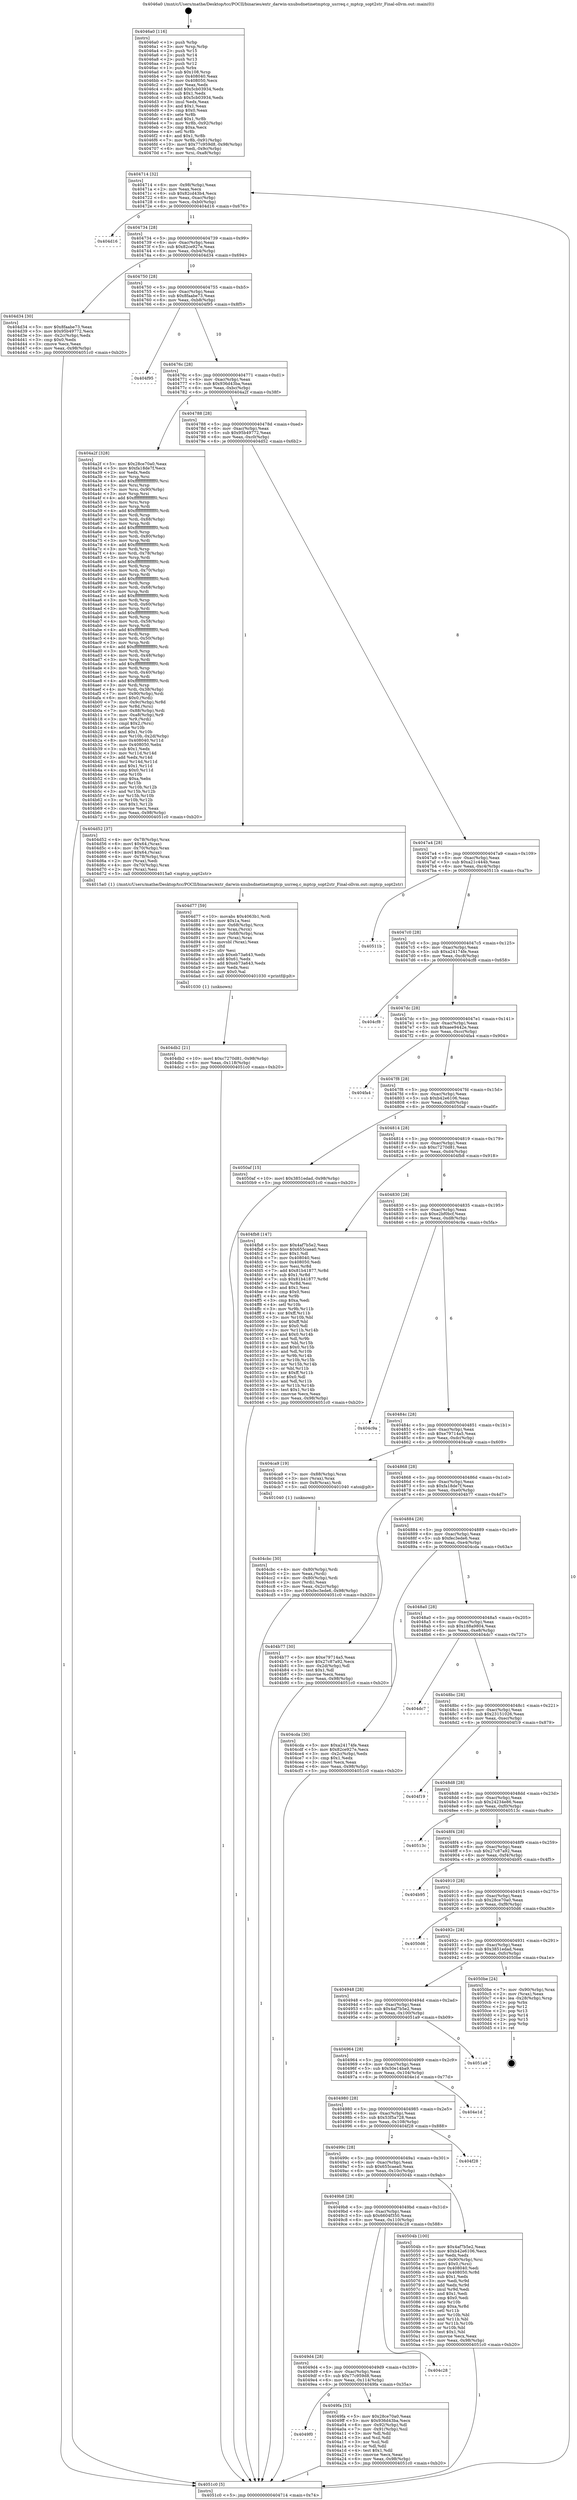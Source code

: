digraph "0x4046a0" {
  label = "0x4046a0 (/mnt/c/Users/mathe/Desktop/tcc/POCII/binaries/extr_darwin-xnubsdnetinetmptcp_usrreq.c_mptcp_sopt2str_Final-ollvm.out::main(0))"
  labelloc = "t"
  node[shape=record]

  Entry [label="",width=0.3,height=0.3,shape=circle,fillcolor=black,style=filled]
  "0x404714" [label="{
     0x404714 [32]\l
     | [instrs]\l
     &nbsp;&nbsp;0x404714 \<+6\>: mov -0x98(%rbp),%eax\l
     &nbsp;&nbsp;0x40471a \<+2\>: mov %eax,%ecx\l
     &nbsp;&nbsp;0x40471c \<+6\>: sub $0x82cd43b4,%ecx\l
     &nbsp;&nbsp;0x404722 \<+6\>: mov %eax,-0xac(%rbp)\l
     &nbsp;&nbsp;0x404728 \<+6\>: mov %ecx,-0xb0(%rbp)\l
     &nbsp;&nbsp;0x40472e \<+6\>: je 0000000000404d16 \<main+0x676\>\l
  }"]
  "0x404d16" [label="{
     0x404d16\l
  }", style=dashed]
  "0x404734" [label="{
     0x404734 [28]\l
     | [instrs]\l
     &nbsp;&nbsp;0x404734 \<+5\>: jmp 0000000000404739 \<main+0x99\>\l
     &nbsp;&nbsp;0x404739 \<+6\>: mov -0xac(%rbp),%eax\l
     &nbsp;&nbsp;0x40473f \<+5\>: sub $0x82ce927e,%eax\l
     &nbsp;&nbsp;0x404744 \<+6\>: mov %eax,-0xb4(%rbp)\l
     &nbsp;&nbsp;0x40474a \<+6\>: je 0000000000404d34 \<main+0x694\>\l
  }"]
  Exit [label="",width=0.3,height=0.3,shape=circle,fillcolor=black,style=filled,peripheries=2]
  "0x404d34" [label="{
     0x404d34 [30]\l
     | [instrs]\l
     &nbsp;&nbsp;0x404d34 \<+5\>: mov $0x8faabe73,%eax\l
     &nbsp;&nbsp;0x404d39 \<+5\>: mov $0x95b49772,%ecx\l
     &nbsp;&nbsp;0x404d3e \<+3\>: mov -0x2c(%rbp),%edx\l
     &nbsp;&nbsp;0x404d41 \<+3\>: cmp $0x0,%edx\l
     &nbsp;&nbsp;0x404d44 \<+3\>: cmove %ecx,%eax\l
     &nbsp;&nbsp;0x404d47 \<+6\>: mov %eax,-0x98(%rbp)\l
     &nbsp;&nbsp;0x404d4d \<+5\>: jmp 00000000004051c0 \<main+0xb20\>\l
  }"]
  "0x404750" [label="{
     0x404750 [28]\l
     | [instrs]\l
     &nbsp;&nbsp;0x404750 \<+5\>: jmp 0000000000404755 \<main+0xb5\>\l
     &nbsp;&nbsp;0x404755 \<+6\>: mov -0xac(%rbp),%eax\l
     &nbsp;&nbsp;0x40475b \<+5\>: sub $0x8faabe73,%eax\l
     &nbsp;&nbsp;0x404760 \<+6\>: mov %eax,-0xb8(%rbp)\l
     &nbsp;&nbsp;0x404766 \<+6\>: je 0000000000404f95 \<main+0x8f5\>\l
  }"]
  "0x404db2" [label="{
     0x404db2 [21]\l
     | [instrs]\l
     &nbsp;&nbsp;0x404db2 \<+10\>: movl $0xc7270d81,-0x98(%rbp)\l
     &nbsp;&nbsp;0x404dbc \<+6\>: mov %eax,-0x118(%rbp)\l
     &nbsp;&nbsp;0x404dc2 \<+5\>: jmp 00000000004051c0 \<main+0xb20\>\l
  }"]
  "0x404f95" [label="{
     0x404f95\l
  }", style=dashed]
  "0x40476c" [label="{
     0x40476c [28]\l
     | [instrs]\l
     &nbsp;&nbsp;0x40476c \<+5\>: jmp 0000000000404771 \<main+0xd1\>\l
     &nbsp;&nbsp;0x404771 \<+6\>: mov -0xac(%rbp),%eax\l
     &nbsp;&nbsp;0x404777 \<+5\>: sub $0x936d43ba,%eax\l
     &nbsp;&nbsp;0x40477c \<+6\>: mov %eax,-0xbc(%rbp)\l
     &nbsp;&nbsp;0x404782 \<+6\>: je 0000000000404a2f \<main+0x38f\>\l
  }"]
  "0x404d77" [label="{
     0x404d77 [59]\l
     | [instrs]\l
     &nbsp;&nbsp;0x404d77 \<+10\>: movabs $0x4063b1,%rdi\l
     &nbsp;&nbsp;0x404d81 \<+5\>: mov $0x1a,%esi\l
     &nbsp;&nbsp;0x404d86 \<+4\>: mov -0x68(%rbp),%rcx\l
     &nbsp;&nbsp;0x404d8a \<+3\>: mov %rax,(%rcx)\l
     &nbsp;&nbsp;0x404d8d \<+4\>: mov -0x68(%rbp),%rax\l
     &nbsp;&nbsp;0x404d91 \<+3\>: mov (%rax),%rax\l
     &nbsp;&nbsp;0x404d94 \<+3\>: movsbl (%rax),%eax\l
     &nbsp;&nbsp;0x404d97 \<+1\>: cltd\l
     &nbsp;&nbsp;0x404d98 \<+2\>: idiv %esi\l
     &nbsp;&nbsp;0x404d9a \<+6\>: sub $0xeb73a643,%edx\l
     &nbsp;&nbsp;0x404da0 \<+3\>: add $0x61,%edx\l
     &nbsp;&nbsp;0x404da3 \<+6\>: add $0xeb73a643,%edx\l
     &nbsp;&nbsp;0x404da9 \<+2\>: mov %edx,%esi\l
     &nbsp;&nbsp;0x404dab \<+2\>: mov $0x0,%al\l
     &nbsp;&nbsp;0x404dad \<+5\>: call 0000000000401030 \<printf@plt\>\l
     | [calls]\l
     &nbsp;&nbsp;0x401030 \{1\} (unknown)\l
  }"]
  "0x404a2f" [label="{
     0x404a2f [328]\l
     | [instrs]\l
     &nbsp;&nbsp;0x404a2f \<+5\>: mov $0x28ce70a0,%eax\l
     &nbsp;&nbsp;0x404a34 \<+5\>: mov $0xfa18de7f,%ecx\l
     &nbsp;&nbsp;0x404a39 \<+2\>: xor %edx,%edx\l
     &nbsp;&nbsp;0x404a3b \<+3\>: mov %rsp,%rsi\l
     &nbsp;&nbsp;0x404a3e \<+4\>: add $0xfffffffffffffff0,%rsi\l
     &nbsp;&nbsp;0x404a42 \<+3\>: mov %rsi,%rsp\l
     &nbsp;&nbsp;0x404a45 \<+7\>: mov %rsi,-0x90(%rbp)\l
     &nbsp;&nbsp;0x404a4c \<+3\>: mov %rsp,%rsi\l
     &nbsp;&nbsp;0x404a4f \<+4\>: add $0xfffffffffffffff0,%rsi\l
     &nbsp;&nbsp;0x404a53 \<+3\>: mov %rsi,%rsp\l
     &nbsp;&nbsp;0x404a56 \<+3\>: mov %rsp,%rdi\l
     &nbsp;&nbsp;0x404a59 \<+4\>: add $0xfffffffffffffff0,%rdi\l
     &nbsp;&nbsp;0x404a5d \<+3\>: mov %rdi,%rsp\l
     &nbsp;&nbsp;0x404a60 \<+7\>: mov %rdi,-0x88(%rbp)\l
     &nbsp;&nbsp;0x404a67 \<+3\>: mov %rsp,%rdi\l
     &nbsp;&nbsp;0x404a6a \<+4\>: add $0xfffffffffffffff0,%rdi\l
     &nbsp;&nbsp;0x404a6e \<+3\>: mov %rdi,%rsp\l
     &nbsp;&nbsp;0x404a71 \<+4\>: mov %rdi,-0x80(%rbp)\l
     &nbsp;&nbsp;0x404a75 \<+3\>: mov %rsp,%rdi\l
     &nbsp;&nbsp;0x404a78 \<+4\>: add $0xfffffffffffffff0,%rdi\l
     &nbsp;&nbsp;0x404a7c \<+3\>: mov %rdi,%rsp\l
     &nbsp;&nbsp;0x404a7f \<+4\>: mov %rdi,-0x78(%rbp)\l
     &nbsp;&nbsp;0x404a83 \<+3\>: mov %rsp,%rdi\l
     &nbsp;&nbsp;0x404a86 \<+4\>: add $0xfffffffffffffff0,%rdi\l
     &nbsp;&nbsp;0x404a8a \<+3\>: mov %rdi,%rsp\l
     &nbsp;&nbsp;0x404a8d \<+4\>: mov %rdi,-0x70(%rbp)\l
     &nbsp;&nbsp;0x404a91 \<+3\>: mov %rsp,%rdi\l
     &nbsp;&nbsp;0x404a94 \<+4\>: add $0xfffffffffffffff0,%rdi\l
     &nbsp;&nbsp;0x404a98 \<+3\>: mov %rdi,%rsp\l
     &nbsp;&nbsp;0x404a9b \<+4\>: mov %rdi,-0x68(%rbp)\l
     &nbsp;&nbsp;0x404a9f \<+3\>: mov %rsp,%rdi\l
     &nbsp;&nbsp;0x404aa2 \<+4\>: add $0xfffffffffffffff0,%rdi\l
     &nbsp;&nbsp;0x404aa6 \<+3\>: mov %rdi,%rsp\l
     &nbsp;&nbsp;0x404aa9 \<+4\>: mov %rdi,-0x60(%rbp)\l
     &nbsp;&nbsp;0x404aad \<+3\>: mov %rsp,%rdi\l
     &nbsp;&nbsp;0x404ab0 \<+4\>: add $0xfffffffffffffff0,%rdi\l
     &nbsp;&nbsp;0x404ab4 \<+3\>: mov %rdi,%rsp\l
     &nbsp;&nbsp;0x404ab7 \<+4\>: mov %rdi,-0x58(%rbp)\l
     &nbsp;&nbsp;0x404abb \<+3\>: mov %rsp,%rdi\l
     &nbsp;&nbsp;0x404abe \<+4\>: add $0xfffffffffffffff0,%rdi\l
     &nbsp;&nbsp;0x404ac2 \<+3\>: mov %rdi,%rsp\l
     &nbsp;&nbsp;0x404ac5 \<+4\>: mov %rdi,-0x50(%rbp)\l
     &nbsp;&nbsp;0x404ac9 \<+3\>: mov %rsp,%rdi\l
     &nbsp;&nbsp;0x404acc \<+4\>: add $0xfffffffffffffff0,%rdi\l
     &nbsp;&nbsp;0x404ad0 \<+3\>: mov %rdi,%rsp\l
     &nbsp;&nbsp;0x404ad3 \<+4\>: mov %rdi,-0x48(%rbp)\l
     &nbsp;&nbsp;0x404ad7 \<+3\>: mov %rsp,%rdi\l
     &nbsp;&nbsp;0x404ada \<+4\>: add $0xfffffffffffffff0,%rdi\l
     &nbsp;&nbsp;0x404ade \<+3\>: mov %rdi,%rsp\l
     &nbsp;&nbsp;0x404ae1 \<+4\>: mov %rdi,-0x40(%rbp)\l
     &nbsp;&nbsp;0x404ae5 \<+3\>: mov %rsp,%rdi\l
     &nbsp;&nbsp;0x404ae8 \<+4\>: add $0xfffffffffffffff0,%rdi\l
     &nbsp;&nbsp;0x404aec \<+3\>: mov %rdi,%rsp\l
     &nbsp;&nbsp;0x404aef \<+4\>: mov %rdi,-0x38(%rbp)\l
     &nbsp;&nbsp;0x404af3 \<+7\>: mov -0x90(%rbp),%rdi\l
     &nbsp;&nbsp;0x404afa \<+6\>: movl $0x0,(%rdi)\l
     &nbsp;&nbsp;0x404b00 \<+7\>: mov -0x9c(%rbp),%r8d\l
     &nbsp;&nbsp;0x404b07 \<+3\>: mov %r8d,(%rsi)\l
     &nbsp;&nbsp;0x404b0a \<+7\>: mov -0x88(%rbp),%rdi\l
     &nbsp;&nbsp;0x404b11 \<+7\>: mov -0xa8(%rbp),%r9\l
     &nbsp;&nbsp;0x404b18 \<+3\>: mov %r9,(%rdi)\l
     &nbsp;&nbsp;0x404b1b \<+3\>: cmpl $0x2,(%rsi)\l
     &nbsp;&nbsp;0x404b1e \<+4\>: setne %r10b\l
     &nbsp;&nbsp;0x404b22 \<+4\>: and $0x1,%r10b\l
     &nbsp;&nbsp;0x404b26 \<+4\>: mov %r10b,-0x2d(%rbp)\l
     &nbsp;&nbsp;0x404b2a \<+8\>: mov 0x408040,%r11d\l
     &nbsp;&nbsp;0x404b32 \<+7\>: mov 0x408050,%ebx\l
     &nbsp;&nbsp;0x404b39 \<+3\>: sub $0x1,%edx\l
     &nbsp;&nbsp;0x404b3c \<+3\>: mov %r11d,%r14d\l
     &nbsp;&nbsp;0x404b3f \<+3\>: add %edx,%r14d\l
     &nbsp;&nbsp;0x404b42 \<+4\>: imul %r14d,%r11d\l
     &nbsp;&nbsp;0x404b46 \<+4\>: and $0x1,%r11d\l
     &nbsp;&nbsp;0x404b4a \<+4\>: cmp $0x0,%r11d\l
     &nbsp;&nbsp;0x404b4e \<+4\>: sete %r10b\l
     &nbsp;&nbsp;0x404b52 \<+3\>: cmp $0xa,%ebx\l
     &nbsp;&nbsp;0x404b55 \<+4\>: setl %r15b\l
     &nbsp;&nbsp;0x404b59 \<+3\>: mov %r10b,%r12b\l
     &nbsp;&nbsp;0x404b5c \<+3\>: and %r15b,%r12b\l
     &nbsp;&nbsp;0x404b5f \<+3\>: xor %r15b,%r10b\l
     &nbsp;&nbsp;0x404b62 \<+3\>: or %r10b,%r12b\l
     &nbsp;&nbsp;0x404b65 \<+4\>: test $0x1,%r12b\l
     &nbsp;&nbsp;0x404b69 \<+3\>: cmovne %ecx,%eax\l
     &nbsp;&nbsp;0x404b6c \<+6\>: mov %eax,-0x98(%rbp)\l
     &nbsp;&nbsp;0x404b72 \<+5\>: jmp 00000000004051c0 \<main+0xb20\>\l
  }"]
  "0x404788" [label="{
     0x404788 [28]\l
     | [instrs]\l
     &nbsp;&nbsp;0x404788 \<+5\>: jmp 000000000040478d \<main+0xed\>\l
     &nbsp;&nbsp;0x40478d \<+6\>: mov -0xac(%rbp),%eax\l
     &nbsp;&nbsp;0x404793 \<+5\>: sub $0x95b49772,%eax\l
     &nbsp;&nbsp;0x404798 \<+6\>: mov %eax,-0xc0(%rbp)\l
     &nbsp;&nbsp;0x40479e \<+6\>: je 0000000000404d52 \<main+0x6b2\>\l
  }"]
  "0x404cbc" [label="{
     0x404cbc [30]\l
     | [instrs]\l
     &nbsp;&nbsp;0x404cbc \<+4\>: mov -0x80(%rbp),%rdi\l
     &nbsp;&nbsp;0x404cc0 \<+2\>: mov %eax,(%rdi)\l
     &nbsp;&nbsp;0x404cc2 \<+4\>: mov -0x80(%rbp),%rdi\l
     &nbsp;&nbsp;0x404cc6 \<+2\>: mov (%rdi),%eax\l
     &nbsp;&nbsp;0x404cc8 \<+3\>: mov %eax,-0x2c(%rbp)\l
     &nbsp;&nbsp;0x404ccb \<+10\>: movl $0xfec3ede6,-0x98(%rbp)\l
     &nbsp;&nbsp;0x404cd5 \<+5\>: jmp 00000000004051c0 \<main+0xb20\>\l
  }"]
  "0x404d52" [label="{
     0x404d52 [37]\l
     | [instrs]\l
     &nbsp;&nbsp;0x404d52 \<+4\>: mov -0x78(%rbp),%rax\l
     &nbsp;&nbsp;0x404d56 \<+6\>: movl $0x64,(%rax)\l
     &nbsp;&nbsp;0x404d5c \<+4\>: mov -0x70(%rbp),%rax\l
     &nbsp;&nbsp;0x404d60 \<+6\>: movl $0x64,(%rax)\l
     &nbsp;&nbsp;0x404d66 \<+4\>: mov -0x78(%rbp),%rax\l
     &nbsp;&nbsp;0x404d6a \<+2\>: mov (%rax),%edi\l
     &nbsp;&nbsp;0x404d6c \<+4\>: mov -0x70(%rbp),%rax\l
     &nbsp;&nbsp;0x404d70 \<+2\>: mov (%rax),%esi\l
     &nbsp;&nbsp;0x404d72 \<+5\>: call 00000000004015a0 \<mptcp_sopt2str\>\l
     | [calls]\l
     &nbsp;&nbsp;0x4015a0 \{1\} (/mnt/c/Users/mathe/Desktop/tcc/POCII/binaries/extr_darwin-xnubsdnetinetmptcp_usrreq.c_mptcp_sopt2str_Final-ollvm.out::mptcp_sopt2str)\l
  }"]
  "0x4047a4" [label="{
     0x4047a4 [28]\l
     | [instrs]\l
     &nbsp;&nbsp;0x4047a4 \<+5\>: jmp 00000000004047a9 \<main+0x109\>\l
     &nbsp;&nbsp;0x4047a9 \<+6\>: mov -0xac(%rbp),%eax\l
     &nbsp;&nbsp;0x4047af \<+5\>: sub $0xa21c444b,%eax\l
     &nbsp;&nbsp;0x4047b4 \<+6\>: mov %eax,-0xc4(%rbp)\l
     &nbsp;&nbsp;0x4047ba \<+6\>: je 000000000040511b \<main+0xa7b\>\l
  }"]
  "0x4046a0" [label="{
     0x4046a0 [116]\l
     | [instrs]\l
     &nbsp;&nbsp;0x4046a0 \<+1\>: push %rbp\l
     &nbsp;&nbsp;0x4046a1 \<+3\>: mov %rsp,%rbp\l
     &nbsp;&nbsp;0x4046a4 \<+2\>: push %r15\l
     &nbsp;&nbsp;0x4046a6 \<+2\>: push %r14\l
     &nbsp;&nbsp;0x4046a8 \<+2\>: push %r13\l
     &nbsp;&nbsp;0x4046aa \<+2\>: push %r12\l
     &nbsp;&nbsp;0x4046ac \<+1\>: push %rbx\l
     &nbsp;&nbsp;0x4046ad \<+7\>: sub $0x108,%rsp\l
     &nbsp;&nbsp;0x4046b4 \<+7\>: mov 0x408040,%eax\l
     &nbsp;&nbsp;0x4046bb \<+7\>: mov 0x408050,%ecx\l
     &nbsp;&nbsp;0x4046c2 \<+2\>: mov %eax,%edx\l
     &nbsp;&nbsp;0x4046c4 \<+6\>: add $0x5cb03934,%edx\l
     &nbsp;&nbsp;0x4046ca \<+3\>: sub $0x1,%edx\l
     &nbsp;&nbsp;0x4046cd \<+6\>: sub $0x5cb03934,%edx\l
     &nbsp;&nbsp;0x4046d3 \<+3\>: imul %edx,%eax\l
     &nbsp;&nbsp;0x4046d6 \<+3\>: and $0x1,%eax\l
     &nbsp;&nbsp;0x4046d9 \<+3\>: cmp $0x0,%eax\l
     &nbsp;&nbsp;0x4046dc \<+4\>: sete %r8b\l
     &nbsp;&nbsp;0x4046e0 \<+4\>: and $0x1,%r8b\l
     &nbsp;&nbsp;0x4046e4 \<+7\>: mov %r8b,-0x92(%rbp)\l
     &nbsp;&nbsp;0x4046eb \<+3\>: cmp $0xa,%ecx\l
     &nbsp;&nbsp;0x4046ee \<+4\>: setl %r8b\l
     &nbsp;&nbsp;0x4046f2 \<+4\>: and $0x1,%r8b\l
     &nbsp;&nbsp;0x4046f6 \<+7\>: mov %r8b,-0x91(%rbp)\l
     &nbsp;&nbsp;0x4046fd \<+10\>: movl $0x77c959d8,-0x98(%rbp)\l
     &nbsp;&nbsp;0x404707 \<+6\>: mov %edi,-0x9c(%rbp)\l
     &nbsp;&nbsp;0x40470d \<+7\>: mov %rsi,-0xa8(%rbp)\l
  }"]
  "0x40511b" [label="{
     0x40511b\l
  }", style=dashed]
  "0x4047c0" [label="{
     0x4047c0 [28]\l
     | [instrs]\l
     &nbsp;&nbsp;0x4047c0 \<+5\>: jmp 00000000004047c5 \<main+0x125\>\l
     &nbsp;&nbsp;0x4047c5 \<+6\>: mov -0xac(%rbp),%eax\l
     &nbsp;&nbsp;0x4047cb \<+5\>: sub $0xa24174fe,%eax\l
     &nbsp;&nbsp;0x4047d0 \<+6\>: mov %eax,-0xc8(%rbp)\l
     &nbsp;&nbsp;0x4047d6 \<+6\>: je 0000000000404cf8 \<main+0x658\>\l
  }"]
  "0x4051c0" [label="{
     0x4051c0 [5]\l
     | [instrs]\l
     &nbsp;&nbsp;0x4051c0 \<+5\>: jmp 0000000000404714 \<main+0x74\>\l
  }"]
  "0x404cf8" [label="{
     0x404cf8\l
  }", style=dashed]
  "0x4047dc" [label="{
     0x4047dc [28]\l
     | [instrs]\l
     &nbsp;&nbsp;0x4047dc \<+5\>: jmp 00000000004047e1 \<main+0x141\>\l
     &nbsp;&nbsp;0x4047e1 \<+6\>: mov -0xac(%rbp),%eax\l
     &nbsp;&nbsp;0x4047e7 \<+5\>: sub $0xaee9442e,%eax\l
     &nbsp;&nbsp;0x4047ec \<+6\>: mov %eax,-0xcc(%rbp)\l
     &nbsp;&nbsp;0x4047f2 \<+6\>: je 0000000000404fa4 \<main+0x904\>\l
  }"]
  "0x4049f0" [label="{
     0x4049f0\l
  }", style=dashed]
  "0x404fa4" [label="{
     0x404fa4\l
  }", style=dashed]
  "0x4047f8" [label="{
     0x4047f8 [28]\l
     | [instrs]\l
     &nbsp;&nbsp;0x4047f8 \<+5\>: jmp 00000000004047fd \<main+0x15d\>\l
     &nbsp;&nbsp;0x4047fd \<+6\>: mov -0xac(%rbp),%eax\l
     &nbsp;&nbsp;0x404803 \<+5\>: sub $0xb42e6106,%eax\l
     &nbsp;&nbsp;0x404808 \<+6\>: mov %eax,-0xd0(%rbp)\l
     &nbsp;&nbsp;0x40480e \<+6\>: je 00000000004050af \<main+0xa0f\>\l
  }"]
  "0x4049fa" [label="{
     0x4049fa [53]\l
     | [instrs]\l
     &nbsp;&nbsp;0x4049fa \<+5\>: mov $0x28ce70a0,%eax\l
     &nbsp;&nbsp;0x4049ff \<+5\>: mov $0x936d43ba,%ecx\l
     &nbsp;&nbsp;0x404a04 \<+6\>: mov -0x92(%rbp),%dl\l
     &nbsp;&nbsp;0x404a0a \<+7\>: mov -0x91(%rbp),%sil\l
     &nbsp;&nbsp;0x404a11 \<+3\>: mov %dl,%dil\l
     &nbsp;&nbsp;0x404a14 \<+3\>: and %sil,%dil\l
     &nbsp;&nbsp;0x404a17 \<+3\>: xor %sil,%dl\l
     &nbsp;&nbsp;0x404a1a \<+3\>: or %dl,%dil\l
     &nbsp;&nbsp;0x404a1d \<+4\>: test $0x1,%dil\l
     &nbsp;&nbsp;0x404a21 \<+3\>: cmovne %ecx,%eax\l
     &nbsp;&nbsp;0x404a24 \<+6\>: mov %eax,-0x98(%rbp)\l
     &nbsp;&nbsp;0x404a2a \<+5\>: jmp 00000000004051c0 \<main+0xb20\>\l
  }"]
  "0x4050af" [label="{
     0x4050af [15]\l
     | [instrs]\l
     &nbsp;&nbsp;0x4050af \<+10\>: movl $0x3851edad,-0x98(%rbp)\l
     &nbsp;&nbsp;0x4050b9 \<+5\>: jmp 00000000004051c0 \<main+0xb20\>\l
  }"]
  "0x404814" [label="{
     0x404814 [28]\l
     | [instrs]\l
     &nbsp;&nbsp;0x404814 \<+5\>: jmp 0000000000404819 \<main+0x179\>\l
     &nbsp;&nbsp;0x404819 \<+6\>: mov -0xac(%rbp),%eax\l
     &nbsp;&nbsp;0x40481f \<+5\>: sub $0xc7270d81,%eax\l
     &nbsp;&nbsp;0x404824 \<+6\>: mov %eax,-0xd4(%rbp)\l
     &nbsp;&nbsp;0x40482a \<+6\>: je 0000000000404fb8 \<main+0x918\>\l
  }"]
  "0x4049d4" [label="{
     0x4049d4 [28]\l
     | [instrs]\l
     &nbsp;&nbsp;0x4049d4 \<+5\>: jmp 00000000004049d9 \<main+0x339\>\l
     &nbsp;&nbsp;0x4049d9 \<+6\>: mov -0xac(%rbp),%eax\l
     &nbsp;&nbsp;0x4049df \<+5\>: sub $0x77c959d8,%eax\l
     &nbsp;&nbsp;0x4049e4 \<+6\>: mov %eax,-0x114(%rbp)\l
     &nbsp;&nbsp;0x4049ea \<+6\>: je 00000000004049fa \<main+0x35a\>\l
  }"]
  "0x404fb8" [label="{
     0x404fb8 [147]\l
     | [instrs]\l
     &nbsp;&nbsp;0x404fb8 \<+5\>: mov $0x4af7b5e2,%eax\l
     &nbsp;&nbsp;0x404fbd \<+5\>: mov $0x655caea0,%ecx\l
     &nbsp;&nbsp;0x404fc2 \<+2\>: mov $0x1,%dl\l
     &nbsp;&nbsp;0x404fc4 \<+7\>: mov 0x408040,%esi\l
     &nbsp;&nbsp;0x404fcb \<+7\>: mov 0x408050,%edi\l
     &nbsp;&nbsp;0x404fd2 \<+3\>: mov %esi,%r8d\l
     &nbsp;&nbsp;0x404fd5 \<+7\>: add $0x81b41877,%r8d\l
     &nbsp;&nbsp;0x404fdc \<+4\>: sub $0x1,%r8d\l
     &nbsp;&nbsp;0x404fe0 \<+7\>: sub $0x81b41877,%r8d\l
     &nbsp;&nbsp;0x404fe7 \<+4\>: imul %r8d,%esi\l
     &nbsp;&nbsp;0x404feb \<+3\>: and $0x1,%esi\l
     &nbsp;&nbsp;0x404fee \<+3\>: cmp $0x0,%esi\l
     &nbsp;&nbsp;0x404ff1 \<+4\>: sete %r9b\l
     &nbsp;&nbsp;0x404ff5 \<+3\>: cmp $0xa,%edi\l
     &nbsp;&nbsp;0x404ff8 \<+4\>: setl %r10b\l
     &nbsp;&nbsp;0x404ffc \<+3\>: mov %r9b,%r11b\l
     &nbsp;&nbsp;0x404fff \<+4\>: xor $0xff,%r11b\l
     &nbsp;&nbsp;0x405003 \<+3\>: mov %r10b,%bl\l
     &nbsp;&nbsp;0x405006 \<+3\>: xor $0xff,%bl\l
     &nbsp;&nbsp;0x405009 \<+3\>: xor $0x0,%dl\l
     &nbsp;&nbsp;0x40500c \<+3\>: mov %r11b,%r14b\l
     &nbsp;&nbsp;0x40500f \<+4\>: and $0x0,%r14b\l
     &nbsp;&nbsp;0x405013 \<+3\>: and %dl,%r9b\l
     &nbsp;&nbsp;0x405016 \<+3\>: mov %bl,%r15b\l
     &nbsp;&nbsp;0x405019 \<+4\>: and $0x0,%r15b\l
     &nbsp;&nbsp;0x40501d \<+3\>: and %dl,%r10b\l
     &nbsp;&nbsp;0x405020 \<+3\>: or %r9b,%r14b\l
     &nbsp;&nbsp;0x405023 \<+3\>: or %r10b,%r15b\l
     &nbsp;&nbsp;0x405026 \<+3\>: xor %r15b,%r14b\l
     &nbsp;&nbsp;0x405029 \<+3\>: or %bl,%r11b\l
     &nbsp;&nbsp;0x40502c \<+4\>: xor $0xff,%r11b\l
     &nbsp;&nbsp;0x405030 \<+3\>: or $0x0,%dl\l
     &nbsp;&nbsp;0x405033 \<+3\>: and %dl,%r11b\l
     &nbsp;&nbsp;0x405036 \<+3\>: or %r11b,%r14b\l
     &nbsp;&nbsp;0x405039 \<+4\>: test $0x1,%r14b\l
     &nbsp;&nbsp;0x40503d \<+3\>: cmovne %ecx,%eax\l
     &nbsp;&nbsp;0x405040 \<+6\>: mov %eax,-0x98(%rbp)\l
     &nbsp;&nbsp;0x405046 \<+5\>: jmp 00000000004051c0 \<main+0xb20\>\l
  }"]
  "0x404830" [label="{
     0x404830 [28]\l
     | [instrs]\l
     &nbsp;&nbsp;0x404830 \<+5\>: jmp 0000000000404835 \<main+0x195\>\l
     &nbsp;&nbsp;0x404835 \<+6\>: mov -0xac(%rbp),%eax\l
     &nbsp;&nbsp;0x40483b \<+5\>: sub $0xe2bf0bcf,%eax\l
     &nbsp;&nbsp;0x404840 \<+6\>: mov %eax,-0xd8(%rbp)\l
     &nbsp;&nbsp;0x404846 \<+6\>: je 0000000000404c9a \<main+0x5fa\>\l
  }"]
  "0x404c28" [label="{
     0x404c28\l
  }", style=dashed]
  "0x404c9a" [label="{
     0x404c9a\l
  }", style=dashed]
  "0x40484c" [label="{
     0x40484c [28]\l
     | [instrs]\l
     &nbsp;&nbsp;0x40484c \<+5\>: jmp 0000000000404851 \<main+0x1b1\>\l
     &nbsp;&nbsp;0x404851 \<+6\>: mov -0xac(%rbp),%eax\l
     &nbsp;&nbsp;0x404857 \<+5\>: sub $0xe79714a5,%eax\l
     &nbsp;&nbsp;0x40485c \<+6\>: mov %eax,-0xdc(%rbp)\l
     &nbsp;&nbsp;0x404862 \<+6\>: je 0000000000404ca9 \<main+0x609\>\l
  }"]
  "0x4049b8" [label="{
     0x4049b8 [28]\l
     | [instrs]\l
     &nbsp;&nbsp;0x4049b8 \<+5\>: jmp 00000000004049bd \<main+0x31d\>\l
     &nbsp;&nbsp;0x4049bd \<+6\>: mov -0xac(%rbp),%eax\l
     &nbsp;&nbsp;0x4049c3 \<+5\>: sub $0x6604f350,%eax\l
     &nbsp;&nbsp;0x4049c8 \<+6\>: mov %eax,-0x110(%rbp)\l
     &nbsp;&nbsp;0x4049ce \<+6\>: je 0000000000404c28 \<main+0x588\>\l
  }"]
  "0x404ca9" [label="{
     0x404ca9 [19]\l
     | [instrs]\l
     &nbsp;&nbsp;0x404ca9 \<+7\>: mov -0x88(%rbp),%rax\l
     &nbsp;&nbsp;0x404cb0 \<+3\>: mov (%rax),%rax\l
     &nbsp;&nbsp;0x404cb3 \<+4\>: mov 0x8(%rax),%rdi\l
     &nbsp;&nbsp;0x404cb7 \<+5\>: call 0000000000401040 \<atoi@plt\>\l
     | [calls]\l
     &nbsp;&nbsp;0x401040 \{1\} (unknown)\l
  }"]
  "0x404868" [label="{
     0x404868 [28]\l
     | [instrs]\l
     &nbsp;&nbsp;0x404868 \<+5\>: jmp 000000000040486d \<main+0x1cd\>\l
     &nbsp;&nbsp;0x40486d \<+6\>: mov -0xac(%rbp),%eax\l
     &nbsp;&nbsp;0x404873 \<+5\>: sub $0xfa18de7f,%eax\l
     &nbsp;&nbsp;0x404878 \<+6\>: mov %eax,-0xe0(%rbp)\l
     &nbsp;&nbsp;0x40487e \<+6\>: je 0000000000404b77 \<main+0x4d7\>\l
  }"]
  "0x40504b" [label="{
     0x40504b [100]\l
     | [instrs]\l
     &nbsp;&nbsp;0x40504b \<+5\>: mov $0x4af7b5e2,%eax\l
     &nbsp;&nbsp;0x405050 \<+5\>: mov $0xb42e6106,%ecx\l
     &nbsp;&nbsp;0x405055 \<+2\>: xor %edx,%edx\l
     &nbsp;&nbsp;0x405057 \<+7\>: mov -0x90(%rbp),%rsi\l
     &nbsp;&nbsp;0x40505e \<+6\>: movl $0x0,(%rsi)\l
     &nbsp;&nbsp;0x405064 \<+7\>: mov 0x408040,%edi\l
     &nbsp;&nbsp;0x40506b \<+8\>: mov 0x408050,%r8d\l
     &nbsp;&nbsp;0x405073 \<+3\>: sub $0x1,%edx\l
     &nbsp;&nbsp;0x405076 \<+3\>: mov %edi,%r9d\l
     &nbsp;&nbsp;0x405079 \<+3\>: add %edx,%r9d\l
     &nbsp;&nbsp;0x40507c \<+4\>: imul %r9d,%edi\l
     &nbsp;&nbsp;0x405080 \<+3\>: and $0x1,%edi\l
     &nbsp;&nbsp;0x405083 \<+3\>: cmp $0x0,%edi\l
     &nbsp;&nbsp;0x405086 \<+4\>: sete %r10b\l
     &nbsp;&nbsp;0x40508a \<+4\>: cmp $0xa,%r8d\l
     &nbsp;&nbsp;0x40508e \<+4\>: setl %r11b\l
     &nbsp;&nbsp;0x405092 \<+3\>: mov %r10b,%bl\l
     &nbsp;&nbsp;0x405095 \<+3\>: and %r11b,%bl\l
     &nbsp;&nbsp;0x405098 \<+3\>: xor %r11b,%r10b\l
     &nbsp;&nbsp;0x40509b \<+3\>: or %r10b,%bl\l
     &nbsp;&nbsp;0x40509e \<+3\>: test $0x1,%bl\l
     &nbsp;&nbsp;0x4050a1 \<+3\>: cmovne %ecx,%eax\l
     &nbsp;&nbsp;0x4050a4 \<+6\>: mov %eax,-0x98(%rbp)\l
     &nbsp;&nbsp;0x4050aa \<+5\>: jmp 00000000004051c0 \<main+0xb20\>\l
  }"]
  "0x404b77" [label="{
     0x404b77 [30]\l
     | [instrs]\l
     &nbsp;&nbsp;0x404b77 \<+5\>: mov $0xe79714a5,%eax\l
     &nbsp;&nbsp;0x404b7c \<+5\>: mov $0x27c87a92,%ecx\l
     &nbsp;&nbsp;0x404b81 \<+3\>: mov -0x2d(%rbp),%dl\l
     &nbsp;&nbsp;0x404b84 \<+3\>: test $0x1,%dl\l
     &nbsp;&nbsp;0x404b87 \<+3\>: cmovne %ecx,%eax\l
     &nbsp;&nbsp;0x404b8a \<+6\>: mov %eax,-0x98(%rbp)\l
     &nbsp;&nbsp;0x404b90 \<+5\>: jmp 00000000004051c0 \<main+0xb20\>\l
  }"]
  "0x404884" [label="{
     0x404884 [28]\l
     | [instrs]\l
     &nbsp;&nbsp;0x404884 \<+5\>: jmp 0000000000404889 \<main+0x1e9\>\l
     &nbsp;&nbsp;0x404889 \<+6\>: mov -0xac(%rbp),%eax\l
     &nbsp;&nbsp;0x40488f \<+5\>: sub $0xfec3ede6,%eax\l
     &nbsp;&nbsp;0x404894 \<+6\>: mov %eax,-0xe4(%rbp)\l
     &nbsp;&nbsp;0x40489a \<+6\>: je 0000000000404cda \<main+0x63a\>\l
  }"]
  "0x40499c" [label="{
     0x40499c [28]\l
     | [instrs]\l
     &nbsp;&nbsp;0x40499c \<+5\>: jmp 00000000004049a1 \<main+0x301\>\l
     &nbsp;&nbsp;0x4049a1 \<+6\>: mov -0xac(%rbp),%eax\l
     &nbsp;&nbsp;0x4049a7 \<+5\>: sub $0x655caea0,%eax\l
     &nbsp;&nbsp;0x4049ac \<+6\>: mov %eax,-0x10c(%rbp)\l
     &nbsp;&nbsp;0x4049b2 \<+6\>: je 000000000040504b \<main+0x9ab\>\l
  }"]
  "0x404cda" [label="{
     0x404cda [30]\l
     | [instrs]\l
     &nbsp;&nbsp;0x404cda \<+5\>: mov $0xa24174fe,%eax\l
     &nbsp;&nbsp;0x404cdf \<+5\>: mov $0x82ce927e,%ecx\l
     &nbsp;&nbsp;0x404ce4 \<+3\>: mov -0x2c(%rbp),%edx\l
     &nbsp;&nbsp;0x404ce7 \<+3\>: cmp $0x1,%edx\l
     &nbsp;&nbsp;0x404cea \<+3\>: cmovl %ecx,%eax\l
     &nbsp;&nbsp;0x404ced \<+6\>: mov %eax,-0x98(%rbp)\l
     &nbsp;&nbsp;0x404cf3 \<+5\>: jmp 00000000004051c0 \<main+0xb20\>\l
  }"]
  "0x4048a0" [label="{
     0x4048a0 [28]\l
     | [instrs]\l
     &nbsp;&nbsp;0x4048a0 \<+5\>: jmp 00000000004048a5 \<main+0x205\>\l
     &nbsp;&nbsp;0x4048a5 \<+6\>: mov -0xac(%rbp),%eax\l
     &nbsp;&nbsp;0x4048ab \<+5\>: sub $0x188a9804,%eax\l
     &nbsp;&nbsp;0x4048b0 \<+6\>: mov %eax,-0xe8(%rbp)\l
     &nbsp;&nbsp;0x4048b6 \<+6\>: je 0000000000404dc7 \<main+0x727\>\l
  }"]
  "0x404f28" [label="{
     0x404f28\l
  }", style=dashed]
  "0x404dc7" [label="{
     0x404dc7\l
  }", style=dashed]
  "0x4048bc" [label="{
     0x4048bc [28]\l
     | [instrs]\l
     &nbsp;&nbsp;0x4048bc \<+5\>: jmp 00000000004048c1 \<main+0x221\>\l
     &nbsp;&nbsp;0x4048c1 \<+6\>: mov -0xac(%rbp),%eax\l
     &nbsp;&nbsp;0x4048c7 \<+5\>: sub $0x23151026,%eax\l
     &nbsp;&nbsp;0x4048cc \<+6\>: mov %eax,-0xec(%rbp)\l
     &nbsp;&nbsp;0x4048d2 \<+6\>: je 0000000000404f19 \<main+0x879\>\l
  }"]
  "0x404980" [label="{
     0x404980 [28]\l
     | [instrs]\l
     &nbsp;&nbsp;0x404980 \<+5\>: jmp 0000000000404985 \<main+0x2e5\>\l
     &nbsp;&nbsp;0x404985 \<+6\>: mov -0xac(%rbp),%eax\l
     &nbsp;&nbsp;0x40498b \<+5\>: sub $0x53f5a728,%eax\l
     &nbsp;&nbsp;0x404990 \<+6\>: mov %eax,-0x108(%rbp)\l
     &nbsp;&nbsp;0x404996 \<+6\>: je 0000000000404f28 \<main+0x888\>\l
  }"]
  "0x404f19" [label="{
     0x404f19\l
  }", style=dashed]
  "0x4048d8" [label="{
     0x4048d8 [28]\l
     | [instrs]\l
     &nbsp;&nbsp;0x4048d8 \<+5\>: jmp 00000000004048dd \<main+0x23d\>\l
     &nbsp;&nbsp;0x4048dd \<+6\>: mov -0xac(%rbp),%eax\l
     &nbsp;&nbsp;0x4048e3 \<+5\>: sub $0x24234e86,%eax\l
     &nbsp;&nbsp;0x4048e8 \<+6\>: mov %eax,-0xf0(%rbp)\l
     &nbsp;&nbsp;0x4048ee \<+6\>: je 000000000040513c \<main+0xa9c\>\l
  }"]
  "0x404e1d" [label="{
     0x404e1d\l
  }", style=dashed]
  "0x40513c" [label="{
     0x40513c\l
  }", style=dashed]
  "0x4048f4" [label="{
     0x4048f4 [28]\l
     | [instrs]\l
     &nbsp;&nbsp;0x4048f4 \<+5\>: jmp 00000000004048f9 \<main+0x259\>\l
     &nbsp;&nbsp;0x4048f9 \<+6\>: mov -0xac(%rbp),%eax\l
     &nbsp;&nbsp;0x4048ff \<+5\>: sub $0x27c87a92,%eax\l
     &nbsp;&nbsp;0x404904 \<+6\>: mov %eax,-0xf4(%rbp)\l
     &nbsp;&nbsp;0x40490a \<+6\>: je 0000000000404b95 \<main+0x4f5\>\l
  }"]
  "0x404964" [label="{
     0x404964 [28]\l
     | [instrs]\l
     &nbsp;&nbsp;0x404964 \<+5\>: jmp 0000000000404969 \<main+0x2c9\>\l
     &nbsp;&nbsp;0x404969 \<+6\>: mov -0xac(%rbp),%eax\l
     &nbsp;&nbsp;0x40496f \<+5\>: sub $0x50e14ba9,%eax\l
     &nbsp;&nbsp;0x404974 \<+6\>: mov %eax,-0x104(%rbp)\l
     &nbsp;&nbsp;0x40497a \<+6\>: je 0000000000404e1d \<main+0x77d\>\l
  }"]
  "0x404b95" [label="{
     0x404b95\l
  }", style=dashed]
  "0x404910" [label="{
     0x404910 [28]\l
     | [instrs]\l
     &nbsp;&nbsp;0x404910 \<+5\>: jmp 0000000000404915 \<main+0x275\>\l
     &nbsp;&nbsp;0x404915 \<+6\>: mov -0xac(%rbp),%eax\l
     &nbsp;&nbsp;0x40491b \<+5\>: sub $0x28ce70a0,%eax\l
     &nbsp;&nbsp;0x404920 \<+6\>: mov %eax,-0xf8(%rbp)\l
     &nbsp;&nbsp;0x404926 \<+6\>: je 00000000004050d6 \<main+0xa36\>\l
  }"]
  "0x4051a9" [label="{
     0x4051a9\l
  }", style=dashed]
  "0x4050d6" [label="{
     0x4050d6\l
  }", style=dashed]
  "0x40492c" [label="{
     0x40492c [28]\l
     | [instrs]\l
     &nbsp;&nbsp;0x40492c \<+5\>: jmp 0000000000404931 \<main+0x291\>\l
     &nbsp;&nbsp;0x404931 \<+6\>: mov -0xac(%rbp),%eax\l
     &nbsp;&nbsp;0x404937 \<+5\>: sub $0x3851edad,%eax\l
     &nbsp;&nbsp;0x40493c \<+6\>: mov %eax,-0xfc(%rbp)\l
     &nbsp;&nbsp;0x404942 \<+6\>: je 00000000004050be \<main+0xa1e\>\l
  }"]
  "0x404948" [label="{
     0x404948 [28]\l
     | [instrs]\l
     &nbsp;&nbsp;0x404948 \<+5\>: jmp 000000000040494d \<main+0x2ad\>\l
     &nbsp;&nbsp;0x40494d \<+6\>: mov -0xac(%rbp),%eax\l
     &nbsp;&nbsp;0x404953 \<+5\>: sub $0x4af7b5e2,%eax\l
     &nbsp;&nbsp;0x404958 \<+6\>: mov %eax,-0x100(%rbp)\l
     &nbsp;&nbsp;0x40495e \<+6\>: je 00000000004051a9 \<main+0xb09\>\l
  }"]
  "0x4050be" [label="{
     0x4050be [24]\l
     | [instrs]\l
     &nbsp;&nbsp;0x4050be \<+7\>: mov -0x90(%rbp),%rax\l
     &nbsp;&nbsp;0x4050c5 \<+2\>: mov (%rax),%eax\l
     &nbsp;&nbsp;0x4050c7 \<+4\>: lea -0x28(%rbp),%rsp\l
     &nbsp;&nbsp;0x4050cb \<+1\>: pop %rbx\l
     &nbsp;&nbsp;0x4050cc \<+2\>: pop %r12\l
     &nbsp;&nbsp;0x4050ce \<+2\>: pop %r13\l
     &nbsp;&nbsp;0x4050d0 \<+2\>: pop %r14\l
     &nbsp;&nbsp;0x4050d2 \<+2\>: pop %r15\l
     &nbsp;&nbsp;0x4050d4 \<+1\>: pop %rbp\l
     &nbsp;&nbsp;0x4050d5 \<+1\>: ret\l
  }"]
  Entry -> "0x4046a0" [label=" 1"]
  "0x404714" -> "0x404d16" [label=" 0"]
  "0x404714" -> "0x404734" [label=" 11"]
  "0x4050be" -> Exit [label=" 1"]
  "0x404734" -> "0x404d34" [label=" 1"]
  "0x404734" -> "0x404750" [label=" 10"]
  "0x4050af" -> "0x4051c0" [label=" 1"]
  "0x404750" -> "0x404f95" [label=" 0"]
  "0x404750" -> "0x40476c" [label=" 10"]
  "0x40504b" -> "0x4051c0" [label=" 1"]
  "0x40476c" -> "0x404a2f" [label=" 1"]
  "0x40476c" -> "0x404788" [label=" 9"]
  "0x404fb8" -> "0x4051c0" [label=" 1"]
  "0x404788" -> "0x404d52" [label=" 1"]
  "0x404788" -> "0x4047a4" [label=" 8"]
  "0x404db2" -> "0x4051c0" [label=" 1"]
  "0x4047a4" -> "0x40511b" [label=" 0"]
  "0x4047a4" -> "0x4047c0" [label=" 8"]
  "0x404d52" -> "0x404d77" [label=" 1"]
  "0x4047c0" -> "0x404cf8" [label=" 0"]
  "0x4047c0" -> "0x4047dc" [label=" 8"]
  "0x404d34" -> "0x4051c0" [label=" 1"]
  "0x4047dc" -> "0x404fa4" [label=" 0"]
  "0x4047dc" -> "0x4047f8" [label=" 8"]
  "0x404cda" -> "0x4051c0" [label=" 1"]
  "0x4047f8" -> "0x4050af" [label=" 1"]
  "0x4047f8" -> "0x404814" [label=" 7"]
  "0x404cbc" -> "0x4051c0" [label=" 1"]
  "0x404814" -> "0x404fb8" [label=" 1"]
  "0x404814" -> "0x404830" [label=" 6"]
  "0x404b77" -> "0x4051c0" [label=" 1"]
  "0x404830" -> "0x404c9a" [label=" 0"]
  "0x404830" -> "0x40484c" [label=" 6"]
  "0x404a2f" -> "0x4051c0" [label=" 1"]
  "0x40484c" -> "0x404ca9" [label=" 1"]
  "0x40484c" -> "0x404868" [label=" 5"]
  "0x4051c0" -> "0x404714" [label=" 10"]
  "0x404868" -> "0x404b77" [label=" 1"]
  "0x404868" -> "0x404884" [label=" 4"]
  "0x4046a0" -> "0x404714" [label=" 1"]
  "0x404884" -> "0x404cda" [label=" 1"]
  "0x404884" -> "0x4048a0" [label=" 3"]
  "0x4049d4" -> "0x4049f0" [label=" 0"]
  "0x4048a0" -> "0x404dc7" [label=" 0"]
  "0x4048a0" -> "0x4048bc" [label=" 3"]
  "0x4049d4" -> "0x4049fa" [label=" 1"]
  "0x4048bc" -> "0x404f19" [label=" 0"]
  "0x4048bc" -> "0x4048d8" [label=" 3"]
  "0x4049b8" -> "0x4049d4" [label=" 1"]
  "0x4048d8" -> "0x40513c" [label=" 0"]
  "0x4048d8" -> "0x4048f4" [label=" 3"]
  "0x4049b8" -> "0x404c28" [label=" 0"]
  "0x4048f4" -> "0x404b95" [label=" 0"]
  "0x4048f4" -> "0x404910" [label=" 3"]
  "0x40499c" -> "0x4049b8" [label=" 1"]
  "0x404910" -> "0x4050d6" [label=" 0"]
  "0x404910" -> "0x40492c" [label=" 3"]
  "0x40499c" -> "0x40504b" [label=" 1"]
  "0x40492c" -> "0x4050be" [label=" 1"]
  "0x40492c" -> "0x404948" [label=" 2"]
  "0x4049fa" -> "0x4051c0" [label=" 1"]
  "0x404948" -> "0x4051a9" [label=" 0"]
  "0x404948" -> "0x404964" [label=" 2"]
  "0x404d77" -> "0x404db2" [label=" 1"]
  "0x404964" -> "0x404e1d" [label=" 0"]
  "0x404964" -> "0x404980" [label=" 2"]
  "0x404ca9" -> "0x404cbc" [label=" 1"]
  "0x404980" -> "0x404f28" [label=" 0"]
  "0x404980" -> "0x40499c" [label=" 2"]
}
